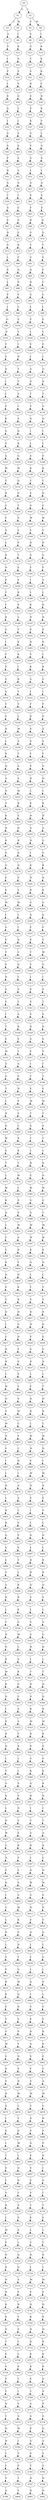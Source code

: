 strict digraph  {
	S0 -> S1 [ label = Q ];
	S0 -> S2 [ label = I ];
	S1 -> S3 [ label = C ];
	S1 -> S4 [ label = M ];
	S2 -> S5 [ label = F ];
	S2 -> S6 [ label = W ];
	S3 -> S7 [ label = A ];
	S4 -> S8 [ label = I ];
	S5 -> S9 [ label = V ];
	S6 -> S10 [ label = I ];
	S7 -> S11 [ label = F ];
	S8 -> S12 [ label = K ];
	S9 -> S13 [ label = G ];
	S10 -> S14 [ label = K ];
	S11 -> S15 [ label = I ];
	S12 -> S16 [ label = S ];
	S13 -> S17 [ label = T ];
	S14 -> S18 [ label = K ];
	S15 -> S19 [ label = F ];
	S16 -> S20 [ label = V ];
	S17 -> S21 [ label = V ];
	S18 -> S22 [ label = K ];
	S19 -> S23 [ label = L ];
	S20 -> S24 [ label = S ];
	S21 -> S25 [ label = R ];
	S22 -> S26 [ label = F ];
	S23 -> S27 [ label = S ];
	S24 -> S28 [ label = Q ];
	S25 -> S29 [ label = E ];
	S26 -> S30 [ label = R ];
	S27 -> S31 [ label = A ];
	S28 -> S32 [ label = L ];
	S29 -> S33 [ label = E ];
	S30 -> S34 [ label = K ];
	S31 -> S35 [ label = I ];
	S32 -> S36 [ label = I ];
	S33 -> S37 [ label = K ];
	S34 -> S38 [ label = F ];
	S35 -> S39 [ label = A ];
	S36 -> S40 [ label = S ];
	S37 -> S41 [ label = G ];
	S38 -> S42 [ label = L ];
	S39 -> S43 [ label = S ];
	S40 -> S44 [ label = E ];
	S41 -> S45 [ label = V ];
	S42 -> S46 [ label = A ];
	S43 -> S47 [ label = F ];
	S44 -> S48 [ label = E ];
	S45 -> S49 [ label = V ];
	S46 -> S50 [ label = V ];
	S47 -> S51 [ label = R ];
	S48 -> S52 [ label = V ];
	S49 -> S53 [ label = L ];
	S50 -> S54 [ label = I ];
	S51 -> S55 [ label = G ];
	S52 -> S56 [ label = G ];
	S53 -> S57 [ label = A ];
	S54 -> S58 [ label = A ];
	S55 -> S59 [ label = T ];
	S56 -> S60 [ label = I ];
	S57 -> S61 [ label = S ];
	S58 -> S62 [ label = S ];
	S59 -> S63 [ label = A ];
	S60 -> S64 [ label = G ];
	S61 -> S65 [ label = F ];
	S62 -> S66 [ label = F ];
	S63 -> S67 [ label = P ];
	S64 -> S68 [ label = S ];
	S65 -> S69 [ label = R ];
	S66 -> S70 [ label = R ];
	S67 -> S71 [ label = H ];
	S68 -> S72 [ label = S ];
	S69 -> S73 [ label = G ];
	S70 -> S74 [ label = G ];
	S71 -> S75 [ label = G ];
	S72 -> S76 [ label = R ];
	S73 -> S77 [ label = T ];
	S74 -> S78 [ label = T ];
	S75 -> S79 [ label = L ];
	S76 -> S80 [ label = F ];
	S77 -> S81 [ label = V ];
	S78 -> S82 [ label = V ];
	S79 -> S83 [ label = S ];
	S80 -> S84 [ label = Q ];
	S81 -> S85 [ label = Q ];
	S82 -> S86 [ label = P ];
	S83 -> S87 [ label = L ];
	S84 -> S88 [ label = N ];
	S85 -> S89 [ label = H ];
	S86 -> S90 [ label = Y ];
	S87 -> S91 [ label = E ];
	S88 -> S92 [ label = S ];
	S89 -> S93 [ label = G ];
	S90 -> S94 [ label = G ];
	S91 -> S95 [ label = I ];
	S92 -> S96 [ label = L ];
	S93 -> S97 [ label = L ];
	S94 -> S98 [ label = L ];
	S95 -> S99 [ label = G ];
	S96 -> S100 [ label = S ];
	S97 -> S101 [ label = P ];
	S98 -> S102 [ label = S ];
	S99 -> S103 [ label = D ];
	S100 -> S104 [ label = V ];
	S101 -> S105 [ label = L ];
	S102 -> S106 [ label = L ];
	S103 -> S107 [ label = T ];
	S104 -> S108 [ label = I ];
	S105 -> S109 [ label = E ];
	S106 -> S110 [ label = E ];
	S107 -> S111 [ label = V ];
	S108 -> S112 [ label = N ];
	S109 -> S113 [ label = I ];
	S110 -> S114 [ label = I ];
	S111 -> S115 [ label = Q ];
	S112 -> S116 [ label = T ];
	S113 -> S117 [ label = G ];
	S114 -> S118 [ label = G ];
	S115 -> S119 [ label = I ];
	S116 -> S120 [ label = Y ];
	S117 -> S121 [ label = D ];
	S118 -> S122 [ label = D ];
	S119 -> S123 [ label = L ];
	S120 -> S124 [ label = A ];
	S121 -> S125 [ label = T ];
	S122 -> S126 [ label = T ];
	S123 -> S127 [ label = E ];
	S124 -> S128 [ label = I ];
	S125 -> S129 [ label = V ];
	S126 -> S130 [ label = V ];
	S127 -> S131 [ label = K ];
	S128 -> S132 [ label = S ];
	S129 -> S133 [ label = Q ];
	S130 -> S134 [ label = Q ];
	S131 -> S135 [ label = S ];
	S132 -> S136 [ label = D ];
	S133 -> S137 [ label = I ];
	S134 -> S138 [ label = I ];
	S135 -> S139 [ label = E ];
	S136 -> S140 [ label = K ];
	S137 -> S141 [ label = L ];
	S138 -> S142 [ label = L ];
	S139 -> S143 [ label = G ];
	S140 -> S144 [ label = G ];
	S141 -> S145 [ label = E ];
	S142 -> S146 [ label = E ];
	S143 -> S147 [ label = W ];
	S144 -> S148 [ label = M ];
	S145 -> S149 [ label = K ];
	S146 -> S150 [ label = K ];
	S147 -> S151 [ label = Y ];
	S148 -> S152 [ label = Q ];
	S149 -> S153 [ label = C ];
	S150 -> S154 [ label = C ];
	S151 -> S155 [ label = R ];
	S152 -> S156 [ label = G ];
	S153 -> S157 [ label = E ];
	S154 -> S158 [ label = D ];
	S155 -> S159 [ label = G ];
	S156 -> S160 [ label = T ];
	S157 -> S161 [ label = G ];
	S158 -> S162 [ label = G ];
	S159 -> S163 [ label = F ];
	S160 -> S164 [ label = S ];
	S161 -> S165 [ label = W ];
	S162 -> S166 [ label = W ];
	S163 -> S167 [ label = A ];
	S164 -> S168 [ label = F ];
	S165 -> S169 [ label = Y ];
	S166 -> S170 [ label = Y ];
	S167 -> S171 [ label = L ];
	S168 -> S172 [ label = P ];
	S169 -> S173 [ label = R ];
	S170 -> S174 [ label = R ];
	S171 -> S175 [ label = K ];
	S172 -> S176 [ label = T ];
	S173 -> S177 [ label = G ];
	S174 -> S178 [ label = G ];
	S175 -> S179 [ label = N ];
	S176 -> S180 [ label = E ];
	S177 -> S181 [ label = F ];
	S178 -> S182 [ label = F ];
	S179 -> S183 [ label = P ];
	S180 -> S184 [ label = V ];
	S181 -> S185 [ label = I ];
	S182 -> S186 [ label = A ];
	S183 -> S187 [ label = T ];
	S184 -> S188 [ label = K ];
	S185 -> S189 [ label = L ];
	S186 -> S190 [ label = L ];
	S187 -> S191 [ label = I ];
	S188 -> S192 [ label = E ];
	S189 -> S193 [ label = K ];
	S190 -> S194 [ label = K ];
	S191 -> S195 [ label = K ];
	S192 -> S196 [ label = L ];
	S193 -> S197 [ label = N ];
	S194 -> S198 [ label = N ];
	S195 -> S199 [ label = G ];
	S196 -> S200 [ label = T ];
	S197 -> S201 [ label = P ];
	S198 -> S202 [ label = P ];
	S199 -> S203 [ label = I ];
	S200 -> S204 [ label = K ];
	S201 -> S205 [ label = N ];
	S202 -> S206 [ label = N ];
	S203 -> S207 [ label = F ];
	S204 -> S208 [ label = K ];
	S205 -> S209 [ label = V ];
	S206 -> S210 [ label = I ];
	S207 -> S211 [ label = P ];
	S208 -> S212 [ label = I ];
	S209 -> S213 [ label = K ];
	S210 -> S214 [ label = K ];
	S211 -> S215 [ label = S ];
	S212 -> S216 [ label = R ];
	S213 -> S217 [ label = G ];
	S214 -> S218 [ label = G ];
	S215 -> S219 [ label = S ];
	S216 -> S220 [ label = T ];
	S217 -> S221 [ label = I ];
	S218 -> S222 [ label = I ];
	S219 -> S223 [ label = Y ];
	S220 -> S224 [ label = V ];
	S221 -> S225 [ label = F ];
	S222 -> S226 [ label = F ];
	S223 -> S227 [ label = V ];
	S224 -> S228 [ label = L ];
	S225 -> S229 [ label = P ];
	S226 -> S230 [ label = P ];
	S227 -> S231 [ label = H ];
	S228 -> S232 [ label = M ];
	S229 -> S233 [ label = S ];
	S230 -> S234 [ label = S ];
	S231 -> S235 [ label = L ];
	S232 -> S236 [ label = A ];
	S233 -> S237 [ label = S ];
	S234 -> S238 [ label = S ];
	S235 -> S239 [ label = K ];
	S236 -> S240 [ label = T ];
	S237 -> S241 [ label = Y ];
	S238 -> S242 [ label = Y ];
	S239 -> S243 [ label = N ];
	S240 -> S244 [ label = A ];
	S241 -> S245 [ label = V ];
	S242 -> S246 [ label = V ];
	S243 -> S247 [ label = A ];
	S244 -> S248 [ label = A ];
	S245 -> S249 [ label = H ];
	S246 -> S250 [ label = H ];
	S247 -> S251 [ label = N ];
	S248 -> S252 [ label = M ];
	S249 -> S253 [ label = L ];
	S250 -> S254 [ label = L ];
	S251 -> S255 [ label = V ];
	S252 -> S256 [ label = K ];
	S253 -> S257 [ label = K ];
	S254 -> S258 [ label = K ];
	S255 -> S259 [ label = K ];
	S256 -> S260 [ label = E ];
	S257 -> S261 [ label = N ];
	S258 -> S262 [ label = H ];
	S259 -> S263 [ label = N ];
	S260 -> S264 [ label = H ];
	S261 -> S265 [ label = A ];
	S262 -> S266 [ label = A ];
	S263 -> S267 [ label = K ];
	S264 -> S268 [ label = K ];
	S265 -> S269 [ label = H ];
	S266 -> S270 [ label = G ];
	S267 -> S271 [ label = G ];
	S268 -> S272 [ label = D ];
	S269 -> S273 [ label = I ];
	S270 -> S274 [ label = V ];
	S271 -> S275 [ label = Q ];
	S272 -> S276 [ label = D ];
	S273 -> S277 [ label = K ];
	S274 -> S278 [ label = K ];
	S275 -> S279 [ label = F ];
	S276 -> S280 [ label = P ];
	S277 -> S281 [ label = N ];
	S278 -> S282 [ label = N ];
	S279 -> S283 [ label = E ];
	S280 -> S284 [ label = E ];
	S281 -> S285 [ label = R ];
	S282 -> S286 [ label = K ];
	S283 -> S287 [ label = M ];
	S284 -> S288 [ label = M ];
	S285 -> S289 [ label = G ];
	S286 -> S290 [ label = G ];
	S287 -> S291 [ label = I ];
	S288 -> S292 [ label = L ];
	S289 -> S293 [ label = Q ];
	S290 -> S294 [ label = Q ];
	S291 -> S295 [ label = V ];
	S292 -> S296 [ label = I ];
	S293 -> S297 [ label = F ];
	S294 -> S298 [ label = F ];
	S295 -> S299 [ label = P ];
	S296 -> S300 [ label = D ];
	S297 -> S301 [ label = E ];
	S298 -> S302 [ label = E ];
	S299 -> S303 [ label = T ];
	S300 -> S304 [ label = L ];
	S301 -> S305 [ label = T ];
	S302 -> S306 [ label = M ];
	S303 -> S307 [ label = E ];
	S304 -> S308 [ label = Q ];
	S305 -> S309 [ label = V ];
	S306 -> S310 [ label = V ];
	S307 -> S311 [ label = D ];
	S308 -> S312 [ label = C ];
	S309 -> S313 [ label = L ];
	S310 -> S314 [ label = I ];
	S311 -> S315 [ label = S ];
	S312 -> S316 [ label = S ];
	S313 -> S317 [ label = P ];
	S314 -> S318 [ label = P ];
	S315 -> S319 [ label = V ];
	S316 -> S320 [ label = L ];
	S317 -> S321 [ label = V ];
	S318 -> S322 [ label = T ];
	S319 -> S323 [ label = I ];
	S320 -> S324 [ label = A ];
	S321 -> S325 [ label = E ];
	S322 -> S326 [ label = E ];
	S323 -> S327 [ label = T ];
	S324 -> S328 [ label = K ];
	S325 -> S329 [ label = D ];
	S326 -> S330 [ label = D ];
	S327 -> S331 [ label = E ];
	S328 -> S332 [ label = S ];
	S329 -> S333 [ label = S ];
	S330 -> S334 [ label = S ];
	S331 -> S335 [ label = M ];
	S332 -> S336 [ label = Y ];
	S333 -> S337 [ label = V ];
	S334 -> S338 [ label = V ];
	S335 -> S339 [ label = T ];
	S336 -> S340 [ label = A ];
	S337 -> S341 [ label = I ];
	S338 -> S342 [ label = I ];
	S339 -> S343 [ label = A ];
	S340 -> S344 [ label = E ];
	S341 -> S345 [ label = T ];
	S342 -> S346 [ label = T ];
	S343 -> S347 [ label = T ];
	S344 -> S348 [ label = N ];
	S345 -> S349 [ label = E ];
	S346 -> S350 [ label = E ];
	S347 -> S351 [ label = L ];
	S348 -> S352 [ label = P ];
	S349 -> S353 [ label = M ];
	S350 -> S354 [ label = M ];
	S351 -> S355 [ label = R ];
	S352 -> S356 [ label = E ];
	S353 -> S357 [ label = T ];
	S354 -> S358 [ label = T ];
	S355 -> S359 [ label = D ];
	S356 -> S360 [ label = L ];
	S357 -> S361 [ label = S ];
	S358 -> S362 [ label = S ];
	S359 -> S363 [ label = W ];
	S360 -> S364 [ label = R ];
	S361 -> S365 [ label = T ];
	S362 -> S366 [ label = T ];
	S363 -> S367 [ label = G ];
	S364 -> S368 [ label = K ];
	S365 -> S369 [ label = L ];
	S366 -> S370 [ label = L ];
	S367 -> S371 [ label = T ];
	S368 -> S372 [ label = T ];
	S369 -> S373 [ label = R ];
	S370 -> S374 [ label = R ];
	S371 -> S375 [ label = L ];
	S372 -> S376 [ label = W ];
	S373 -> S377 [ label = E ];
	S374 -> S378 [ label = D ];
	S375 -> S379 [ label = W ];
	S376 -> S380 [ label = L ];
	S377 -> S381 [ label = W ];
	S378 -> S382 [ label = W ];
	S379 -> S383 [ label = K ];
	S380 -> S384 [ label = E ];
	S381 -> S385 [ label = G ];
	S382 -> S386 [ label = G ];
	S383 -> S387 [ label = Q ];
	S384 -> S388 [ label = S ];
	S385 -> S389 [ label = A ];
	S386 -> S390 [ label = T ];
	S387 -> S391 [ label = L ];
	S388 -> S392 [ label = M ];
	S389 -> S393 [ label = M ];
	S390 -> S394 [ label = M ];
	S391 -> S395 [ label = Y ];
	S392 -> S396 [ label = A ];
	S393 -> S397 [ label = W ];
	S394 -> S398 [ label = W ];
	S395 -> S399 [ label = V ];
	S396 -> S400 [ label = R ];
	S397 -> S401 [ label = K ];
	S398 -> S402 [ label = K ];
	S399 -> S403 [ label = K ];
	S400 -> S404 [ label = V ];
	S401 -> S405 [ label = Q ];
	S402 -> S406 [ label = Q ];
	S403 -> S407 [ label = N ];
	S404 -> S408 [ label = H ];
	S405 -> S409 [ label = L ];
	S406 -> S410 [ label = L ];
	S407 -> S411 [ label = E ];
	S408 -> S412 [ label = K ];
	S409 -> S413 [ label = Y ];
	S410 -> S414 [ label = Y ];
	S411 -> S415 [ label = G ];
	S412 -> S416 [ label = K ];
	S413 -> S417 [ label = V ];
	S414 -> S418 [ label = V ];
	S415 -> S419 [ label = D ];
	S416 -> S420 [ label = N ];
	S417 -> S421 [ label = R ];
	S418 -> S422 [ label = R ];
	S419 -> S423 [ label = L ];
	S420 -> S424 [ label = G ];
	S421 -> S425 [ label = N ];
	S422 -> S426 [ label = N ];
	S423 -> S427 [ label = F ];
	S424 -> S428 [ label = N ];
	S425 -> S429 [ label = E ];
	S426 -> S430 [ label = E ];
	S427 -> S431 [ label = H ];
	S428 -> S432 [ label = Y ];
	S429 -> S433 [ label = G ];
	S430 -> S434 [ label = G ];
	S431 -> S435 [ label = R ];
	S432 -> S436 [ label = S ];
	S433 -> S437 [ label = D ];
	S434 -> S438 [ label = D ];
	S435 -> S439 [ label = L ];
	S436 -> S440 [ label = E ];
	S437 -> S441 [ label = L ];
	S438 -> S442 [ label = L ];
	S439 -> S443 [ label = W ];
	S440 -> S444 [ label = V ];
	S441 -> S445 [ label = F ];
	S442 -> S446 [ label = F ];
	S443 -> S447 [ label = H ];
	S444 -> S448 [ label = S ];
	S445 -> S449 [ label = H ];
	S446 -> S450 [ label = H ];
	S447 -> S451 [ label = V ];
	S448 -> S452 [ label = M ];
	S449 -> S453 [ label = R ];
	S450 -> S454 [ label = R ];
	S451 -> S455 [ label = M ];
	S452 -> S456 [ label = C ];
	S453 -> S457 [ label = L ];
	S454 -> S458 [ label = L ];
	S455 -> S459 [ label = N ];
	S456 -> S460 [ label = Y ];
	S457 -> S461 [ label = W ];
	S458 -> S462 [ label = W ];
	S459 -> S463 [ label = E ];
	S460 -> S464 [ label = I ];
	S461 -> S465 [ label = H ];
	S462 -> S466 [ label = H ];
	S463 -> S467 [ label = I ];
	S464 -> S468 [ label = H ];
	S465 -> S469 [ label = V ];
	S466 -> S470 [ label = I ];
	S467 -> S471 [ label = L ];
	S468 -> S472 [ label = I ];
	S469 -> S473 [ label = M ];
	S470 -> S474 [ label = M ];
	S471 -> S475 [ label = D ];
	S472 -> S476 [ label = A ];
	S473 -> S477 [ label = N ];
	S474 -> S478 [ label = N ];
	S475 -> S479 [ label = L ];
	S476 -> S480 [ label = A ];
	S477 -> S481 [ label = E ];
	S478 -> S482 [ label = E ];
	S479 -> S483 [ label = R ];
	S480 -> S484 [ label = L ];
	S481 -> S485 [ label = I ];
	S482 -> S486 [ label = V ];
	S483 -> S487 [ label = R ];
	S484 -> S488 [ label = V ];
	S485 -> S489 [ label = L ];
	S486 -> S490 [ label = L ];
	S487 -> S491 [ label = Q ];
	S488 -> S492 [ label = S ];
	S489 -> S493 [ label = D ];
	S490 -> S494 [ label = D ];
	S491 -> S495 [ label = V ];
	S492 -> S496 [ label = E ];
	S493 -> S497 [ label = L ];
	S494 -> S498 [ label = L ];
	S495 -> S499 [ label = L ];
	S496 -> S500 [ label = Y ];
	S497 -> S501 [ label = R ];
	S498 -> S502 [ label = R ];
	S499 -> S503 [ label = V ];
	S500 -> S504 [ label = L ];
	S501 -> S505 [ label = R ];
	S502 -> S506 [ label = R ];
	S503 -> S507 [ label = G ];
	S504 -> S508 [ label = K ];
	S505 -> S509 [ label = Q ];
	S506 -> S510 [ label = Q ];
	S507 -> S511 [ label = H ];
	S508 -> S512 [ label = R ];
	S509 -> S513 [ label = V ];
	S510 -> S514 [ label = V ];
	S511 -> S515 [ label = L ];
	S512 -> S516 [ label = K ];
	S513 -> S517 [ label = L ];
	S514 -> S518 [ label = L ];
	S515 -> S519 [ label = T ];
	S516 -> S520 [ label = G ];
	S517 -> S521 [ label = V ];
	S518 -> S522 [ label = V ];
	S519 -> S523 [ label = H ];
	S520 -> S524 [ label = M ];
	S521 -> S525 [ label = G ];
	S522 -> S526 [ label = G ];
	S523 -> S527 [ label = D ];
	S524 -> S528 [ label = L ];
	S525 -> S529 [ label = H ];
	S526 -> S530 [ label = H ];
	S527 -> S531 [ label = R ];
	S528 -> S532 [ label = S ];
	S529 -> S533 [ label = L ];
	S530 -> S534 [ label = L ];
	S531 -> S535 [ label = M ];
	S532 -> S536 [ label = K ];
	S533 -> S537 [ label = T ];
	S534 -> S538 [ label = T ];
	S535 -> S539 [ label = K ];
	S536 -> S540 [ label = G ];
	S537 -> S541 [ label = H ];
	S538 -> S542 [ label = H ];
	S539 -> S543 [ label = D ];
	S540 -> S544 [ label = C ];
	S541 -> S545 [ label = D ];
	S542 -> S546 [ label = D ];
	S543 -> S547 [ label = I ];
	S544 -> S548 [ label = S ];
	S545 -> S549 [ label = R ];
	S546 -> S550 [ label = R ];
	S547 -> S551 [ label = K ];
	S548 -> S552 [ label = A ];
	S549 -> S553 [ label = M ];
	S550 -> S554 [ label = M ];
	S551 -> S555 [ label = R ];
	S552 -> S556 [ label = F ];
	S553 -> S557 [ label = R ];
	S554 -> S558 [ label = K ];
	S555 -> S559 [ label = H ];
	S556 -> S560 [ label = R ];
	S557 -> S561 [ label = D ];
	S558 -> S562 [ label = D ];
	S559 -> S563 [ label = I ];
	S560 -> S564 [ label = L ];
	S561 -> S565 [ label = V ];
	S562 -> S566 [ label = V ];
	S563 -> S567 [ label = T ];
	S564 -> S568 [ label = I ];
	S565 -> S569 [ label = K ];
	S566 -> S570 [ label = K ];
	S567 -> S571 [ label = A ];
	S568 -> S572 [ label = S ];
	S569 -> S573 [ label = Q ];
	S570 -> S574 [ label = R ];
	S571 -> S575 [ label = R ];
	S572 -> S576 [ label = P ];
	S573 -> S577 [ label = H ];
	S574 -> S578 [ label = H ];
	S575 -> S579 [ label = L ];
	S576 -> S580 [ label = N ];
	S577 -> S581 [ label = I ];
	S578 -> S582 [ label = I ];
	S579 -> S583 [ label = D ];
	S580 -> S584 [ label = V ];
	S581 -> S585 [ label = T ];
	S582 -> S586 [ label = T ];
	S583 -> S587 [ label = W ];
	S584 -> S588 [ label = E ];
	S585 -> S589 [ label = A ];
	S586 -> S590 [ label = A ];
	S587 -> S591 [ label = G ];
	S588 -> S592 [ label = K ];
	S589 -> S593 [ label = R ];
	S590 -> S594 [ label = R ];
	S591 -> S595 [ label = N ];
	S592 -> S596 [ label = E ];
	S593 -> S597 [ label = L ];
	S594 -> S598 [ label = L ];
	S595 -> S599 [ label = E ];
	S596 -> S600 [ label = E ];
	S597 -> S601 [ label = D ];
	S598 -> S602 [ label = D ];
	S599 -> S603 [ label = Q ];
	S600 -> S604 [ label = S ];
	S601 -> S605 [ label = W ];
	S602 -> S606 [ label = W ];
	S603 -> S607 [ label = L ];
	S604 -> S608 [ label = A ];
	S605 -> S609 [ label = G ];
	S606 -> S610 [ label = G ];
	S607 -> S611 [ label = G ];
	S608 -> S612 [ label = M ];
	S609 -> S613 [ label = N ];
	S610 -> S614 [ label = N ];
	S611 -> S615 [ label = L ];
	S612 -> S616 [ label = K ];
	S613 -> S617 [ label = E ];
	S614 -> S618 [ label = E ];
	S615 -> S619 [ label = D ];
	S616 -> S620 [ label = E ];
	S617 -> S621 [ label = Q ];
	S618 -> S622 [ label = Q ];
	S619 -> S623 [ label = L ];
	S620 -> S624 [ label = D ];
	S621 -> S625 [ label = L ];
	S622 -> S626 [ label = L ];
	S623 -> S627 [ label = V ];
	S624 -> S628 [ label = T ];
	S625 -> S629 [ label = C ];
	S626 -> S630 [ label = G ];
	S627 -> S631 [ label = P ];
	S628 -> S632 [ label = G ];
	S629 -> S633 [ label = L ];
	S630 -> S634 [ label = L ];
	S631 -> S635 [ label = R ];
	S632 -> S636 [ label = M ];
	S633 -> S637 [ label = D ];
	S634 -> S638 [ label = D ];
	S635 -> S639 [ label = K ];
	S636 -> S640 [ label = Q ];
	S637 -> S641 [ label = L ];
	S638 -> S642 [ label = L ];
	S639 -> S643 [ label = E ];
	S640 -> S644 [ label = D ];
	S641 -> S645 [ label = V ];
	S642 -> S646 [ label = V ];
	S643 -> S647 [ label = Y ];
	S644 -> S648 [ label = V ];
	S645 -> S649 [ label = P ];
	S646 -> S650 [ label = P ];
	S647 -> S651 [ label = S ];
	S648 -> S652 [ label = P ];
	S649 -> S653 [ label = R ];
	S650 -> S654 [ label = R ];
	S651 -> S655 [ label = M ];
	S652 -> S656 [ label = Y ];
	S653 -> S657 [ label = Q ];
	S654 -> S658 [ label = K ];
	S655 -> S659 [ label = V ];
	S656 -> S660 [ label = N ];
	S657 -> S661 [ label = E ];
	S658 -> S662 [ label = E ];
	S659 -> S663 [ label = D ];
	S660 -> S664 [ label = E ];
	S661 -> S665 [ label = F ];
	S662 -> S666 [ label = Y ];
	S663 -> S667 [ label = S ];
	S664 -> S668 [ label = D ];
	S665 -> S669 [ label = S ];
	S666 -> S670 [ label = A ];
	S667 -> S671 [ label = D ];
	S668 -> S672 [ label = M ];
	S669 -> S673 [ label = M ];
	S670 -> S674 [ label = M ];
	S671 -> S675 [ label = D ];
	S672 -> S676 [ label = L ];
	S673 -> S677 [ label = V ];
	S674 -> S678 [ label = V ];
	S675 -> S679 [ label = I ];
	S676 -> S680 [ label = V ];
	S677 -> S681 [ label = D ];
	S678 -> S682 [ label = D ];
	S679 -> S683 [ label = S ];
	S680 -> S684 [ label = D ];
	S681 -> S685 [ label = P ];
	S682 -> S686 [ label = P ];
	S683 -> S687 [ label = I ];
	S684 -> S688 [ label = M ];
	S685 -> S689 [ label = D ];
	S686 -> S690 [ label = E ];
	S687 -> S691 [ label = T ];
	S688 -> S692 [ label = L ];
	S689 -> S693 [ label = E ];
	S690 -> S694 [ label = D ];
	S691 -> S695 [ label = E ];
	S692 -> S696 [ label = Q ];
	S693 -> S697 [ label = V ];
	S694 -> S698 [ label = I ];
	S695 -> S699 [ label = L ];
	S696 -> S700 [ label = N ];
	S697 -> S701 [ label = S ];
	S698 -> S702 [ label = S ];
	S699 -> S703 [ label = Y ];
	S700 -> S704 [ label = C ];
	S701 -> S705 [ label = V ];
	S702 -> S706 [ label = I ];
	S703 -> S707 [ label = R ];
	S704 -> S708 [ label = A ];
	S705 -> S709 [ label = T ];
	S706 -> S710 [ label = T ];
	S707 -> S711 [ label = L ];
	S708 -> S712 [ label = V ];
	S709 -> S713 [ label = E ];
	S710 -> S714 [ label = E ];
	S711 -> S715 [ label = M ];
	S712 -> S716 [ label = A ];
	S713 -> S717 [ label = L ];
	S714 -> S718 [ label = L ];
	S715 -> S719 [ label = E ];
	S716 -> S720 [ label = L ];
	S717 -> S721 [ label = Y ];
	S718 -> S722 [ label = Y ];
	S719 -> S723 [ label = H ];
	S720 -> S724 [ label = Q ];
	S721 -> S725 [ label = R ];
	S722 -> S726 [ label = R ];
	S723 -> S727 [ label = R ];
	S724 -> S728 [ label = Q ];
	S725 -> S729 [ label = L ];
	S726 -> S730 [ label = L ];
	S727 -> S731 [ label = H ];
	S728 -> S732 [ label = A ];
	S729 -> S733 [ label = M ];
	S730 -> S734 [ label = M ];
	S731 -> S735 [ label = R ];
	S732 -> S736 [ label = E ];
	S733 -> S737 [ label = E ];
	S734 -> S738 [ label = E ];
	S735 -> S739 [ label = K ];
	S736 -> S740 [ label = R ];
	S737 -> S741 [ label = H ];
	S738 -> S742 [ label = H ];
	S739 -> S743 [ label = K ];
	S740 -> S744 [ label = Y ];
	S741 -> S745 [ label = R ];
	S742 -> S746 [ label = R ];
	S743 -> S747 [ label = D ];
	S744 -> S748 [ label = E ];
	S745 -> S749 [ label = H ];
	S746 -> S750 [ label = H ];
	S747 -> S751 [ label = T ];
	S748 -> S752 [ label = L ];
	S749 -> S753 [ label = R ];
	S750 -> S754 [ label = R ];
	S751 -> S755 [ label = P ];
	S752 -> S756 [ label = L ];
	S753 -> S757 [ label = K ];
	S754 -> S758 [ label = K ];
	S755 -> S759 [ label = V ];
	S756 -> S760 [ label = S ];
	S757 -> S761 [ label = K ];
	S758 -> S762 [ label = K ];
	S759 -> S763 [ label = P ];
	S760 -> S764 [ label = T ];
	S761 -> S765 [ label = E ];
	S762 -> S766 [ label = D ];
	S763 -> S767 [ label = T ];
	S764 -> S768 [ label = I ];
	S765 -> S769 [ label = T ];
	S766 -> S770 [ label = A ];
	S767 -> S771 [ label = N ];
	S768 -> S772 [ label = F ];
	S769 -> S773 [ label = A ];
	S770 -> S774 [ label = P ];
	S771 -> S775 [ label = T ];
	S772 -> S776 [ label = S ];
	S773 -> S777 [ label = A ];
	S774 -> S778 [ label = A ];
	S775 -> S779 [ label = H ];
	S776 -> S780 [ label = M ];
	S777 -> S781 [ label = P ];
	S778 -> S782 [ label = Q ];
	S779 -> S783 [ label = H ];
	S780 -> S784 [ label = I ];
	S781 -> S785 [ label = A ];
	S782 -> S786 [ label = A ];
	S783 -> S787 [ label = L ];
	S784 -> S788 [ label = V ];
	S785 -> S789 [ label = S ];
	S786 -> S790 [ label = S ];
	S787 -> S791 [ label = F ];
	S788 -> S792 [ label = P ];
	S789 -> S793 [ label = T ];
	S790 -> S794 [ label = S ];
	S791 -> S795 [ label = V ];
	S792 -> S796 [ label = Y ];
	S793 -> S797 [ label = H ];
	S794 -> S798 [ label = H ];
	S795 -> S799 [ label = Q ];
	S796 -> S800 [ label = Y ];
	S797 -> S801 [ label = H ];
	S798 -> S802 [ label = H ];
}
